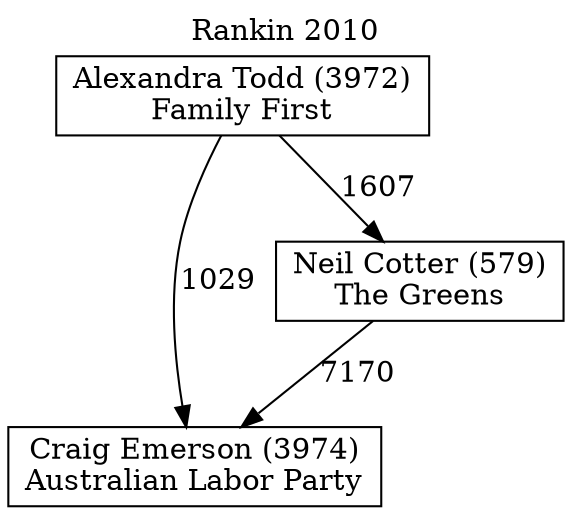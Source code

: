 // House preference flow
digraph "Craig Emerson (3974)_Rankin_2010" {
	graph [label="Rankin 2010" labelloc=t mclimit=10]
	node [shape=box]
	"Alexandra Todd (3972)" [label="Alexandra Todd (3972)
Family First"]
	"Craig Emerson (3974)" [label="Craig Emerson (3974)
Australian Labor Party"]
	"Neil Cotter (579)" [label="Neil Cotter (579)
The Greens"]
	"Alexandra Todd (3972)" -> "Craig Emerson (3974)" [label=1029]
	"Alexandra Todd (3972)" -> "Neil Cotter (579)" [label=1607]
	"Neil Cotter (579)" -> "Craig Emerson (3974)" [label=7170]
}

